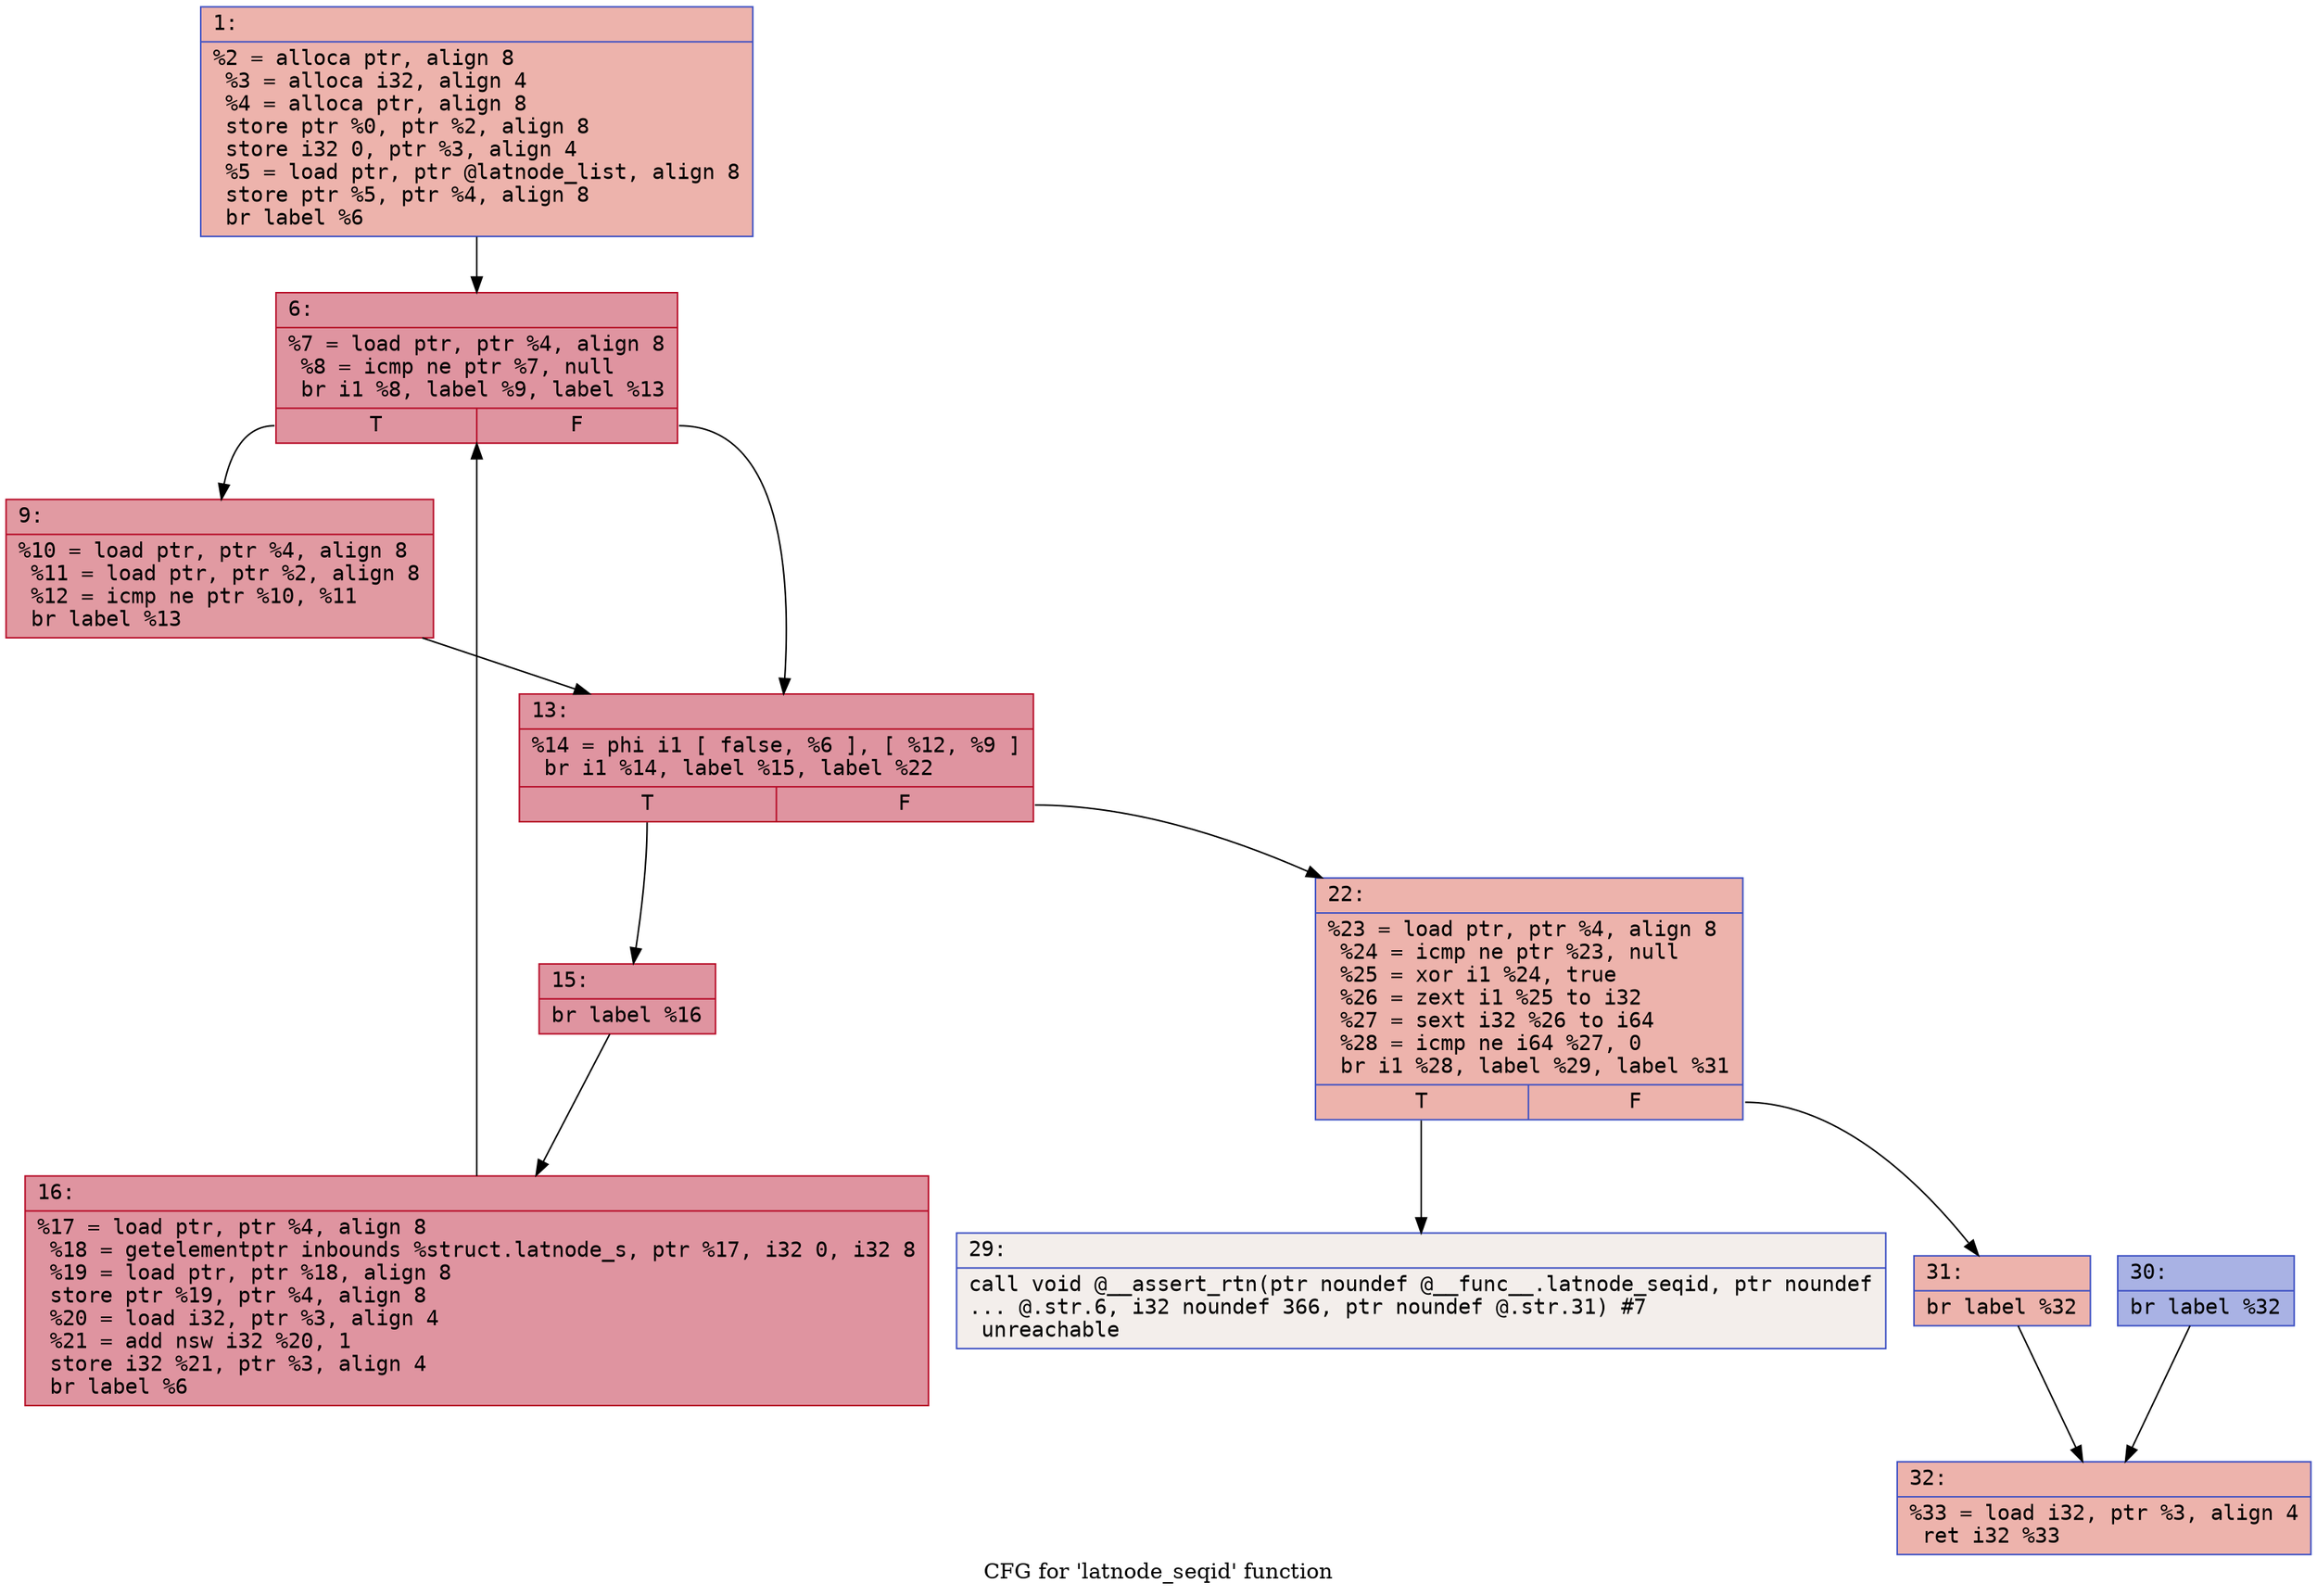 digraph "CFG for 'latnode_seqid' function" {
	label="CFG for 'latnode_seqid' function";

	Node0x600002affc00 [shape=record,color="#3d50c3ff", style=filled, fillcolor="#d6524470" fontname="Courier",label="{1:\l|  %2 = alloca ptr, align 8\l  %3 = alloca i32, align 4\l  %4 = alloca ptr, align 8\l  store ptr %0, ptr %2, align 8\l  store i32 0, ptr %3, align 4\l  %5 = load ptr, ptr @latnode_list, align 8\l  store ptr %5, ptr %4, align 8\l  br label %6\l}"];
	Node0x600002affc00 -> Node0x600002affc50[tooltip="1 -> 6\nProbability 100.00%" ];
	Node0x600002affc50 [shape=record,color="#b70d28ff", style=filled, fillcolor="#b70d2870" fontname="Courier",label="{6:\l|  %7 = load ptr, ptr %4, align 8\l  %8 = icmp ne ptr %7, null\l  br i1 %8, label %9, label %13\l|{<s0>T|<s1>F}}"];
	Node0x600002affc50:s0 -> Node0x600002affca0[tooltip="6 -> 9\nProbability 62.50%" ];
	Node0x600002affc50:s1 -> Node0x600002affcf0[tooltip="6 -> 13\nProbability 37.50%" ];
	Node0x600002affca0 [shape=record,color="#b70d28ff", style=filled, fillcolor="#bb1b2c70" fontname="Courier",label="{9:\l|  %10 = load ptr, ptr %4, align 8\l  %11 = load ptr, ptr %2, align 8\l  %12 = icmp ne ptr %10, %11\l  br label %13\l}"];
	Node0x600002affca0 -> Node0x600002affcf0[tooltip="9 -> 13\nProbability 100.00%" ];
	Node0x600002affcf0 [shape=record,color="#b70d28ff", style=filled, fillcolor="#b70d2870" fontname="Courier",label="{13:\l|  %14 = phi i1 [ false, %6 ], [ %12, %9 ]\l  br i1 %14, label %15, label %22\l|{<s0>T|<s1>F}}"];
	Node0x600002affcf0:s0 -> Node0x600002affd40[tooltip="13 -> 15\nProbability 96.88%" ];
	Node0x600002affcf0:s1 -> Node0x600002affde0[tooltip="13 -> 22\nProbability 3.12%" ];
	Node0x600002affd40 [shape=record,color="#b70d28ff", style=filled, fillcolor="#b70d2870" fontname="Courier",label="{15:\l|  br label %16\l}"];
	Node0x600002affd40 -> Node0x600002affd90[tooltip="15 -> 16\nProbability 100.00%" ];
	Node0x600002affd90 [shape=record,color="#b70d28ff", style=filled, fillcolor="#b70d2870" fontname="Courier",label="{16:\l|  %17 = load ptr, ptr %4, align 8\l  %18 = getelementptr inbounds %struct.latnode_s, ptr %17, i32 0, i32 8\l  %19 = load ptr, ptr %18, align 8\l  store ptr %19, ptr %4, align 8\l  %20 = load i32, ptr %3, align 4\l  %21 = add nsw i32 %20, 1\l  store i32 %21, ptr %3, align 4\l  br label %6\l}"];
	Node0x600002affd90 -> Node0x600002affc50[tooltip="16 -> 6\nProbability 100.00%" ];
	Node0x600002affde0 [shape=record,color="#3d50c3ff", style=filled, fillcolor="#d6524470" fontname="Courier",label="{22:\l|  %23 = load ptr, ptr %4, align 8\l  %24 = icmp ne ptr %23, null\l  %25 = xor i1 %24, true\l  %26 = zext i1 %25 to i32\l  %27 = sext i32 %26 to i64\l  %28 = icmp ne i64 %27, 0\l  br i1 %28, label %29, label %31\l|{<s0>T|<s1>F}}"];
	Node0x600002affde0:s0 -> Node0x600002affe30[tooltip="22 -> 29\nProbability 0.00%" ];
	Node0x600002affde0:s1 -> Node0x600002affed0[tooltip="22 -> 31\nProbability 100.00%" ];
	Node0x600002affe30 [shape=record,color="#3d50c3ff", style=filled, fillcolor="#e5d8d170" fontname="Courier",label="{29:\l|  call void @__assert_rtn(ptr noundef @__func__.latnode_seqid, ptr noundef\l... @.str.6, i32 noundef 366, ptr noundef @.str.31) #7\l  unreachable\l}"];
	Node0x600002affe80 [shape=record,color="#3d50c3ff", style=filled, fillcolor="#3d50c370" fontname="Courier",label="{30:\l|  br label %32\l}"];
	Node0x600002affe80 -> Node0x600002afff20[tooltip="30 -> 32\nProbability 100.00%" ];
	Node0x600002affed0 [shape=record,color="#3d50c3ff", style=filled, fillcolor="#d6524470" fontname="Courier",label="{31:\l|  br label %32\l}"];
	Node0x600002affed0 -> Node0x600002afff20[tooltip="31 -> 32\nProbability 100.00%" ];
	Node0x600002afff20 [shape=record,color="#3d50c3ff", style=filled, fillcolor="#d6524470" fontname="Courier",label="{32:\l|  %33 = load i32, ptr %3, align 4\l  ret i32 %33\l}"];
}
